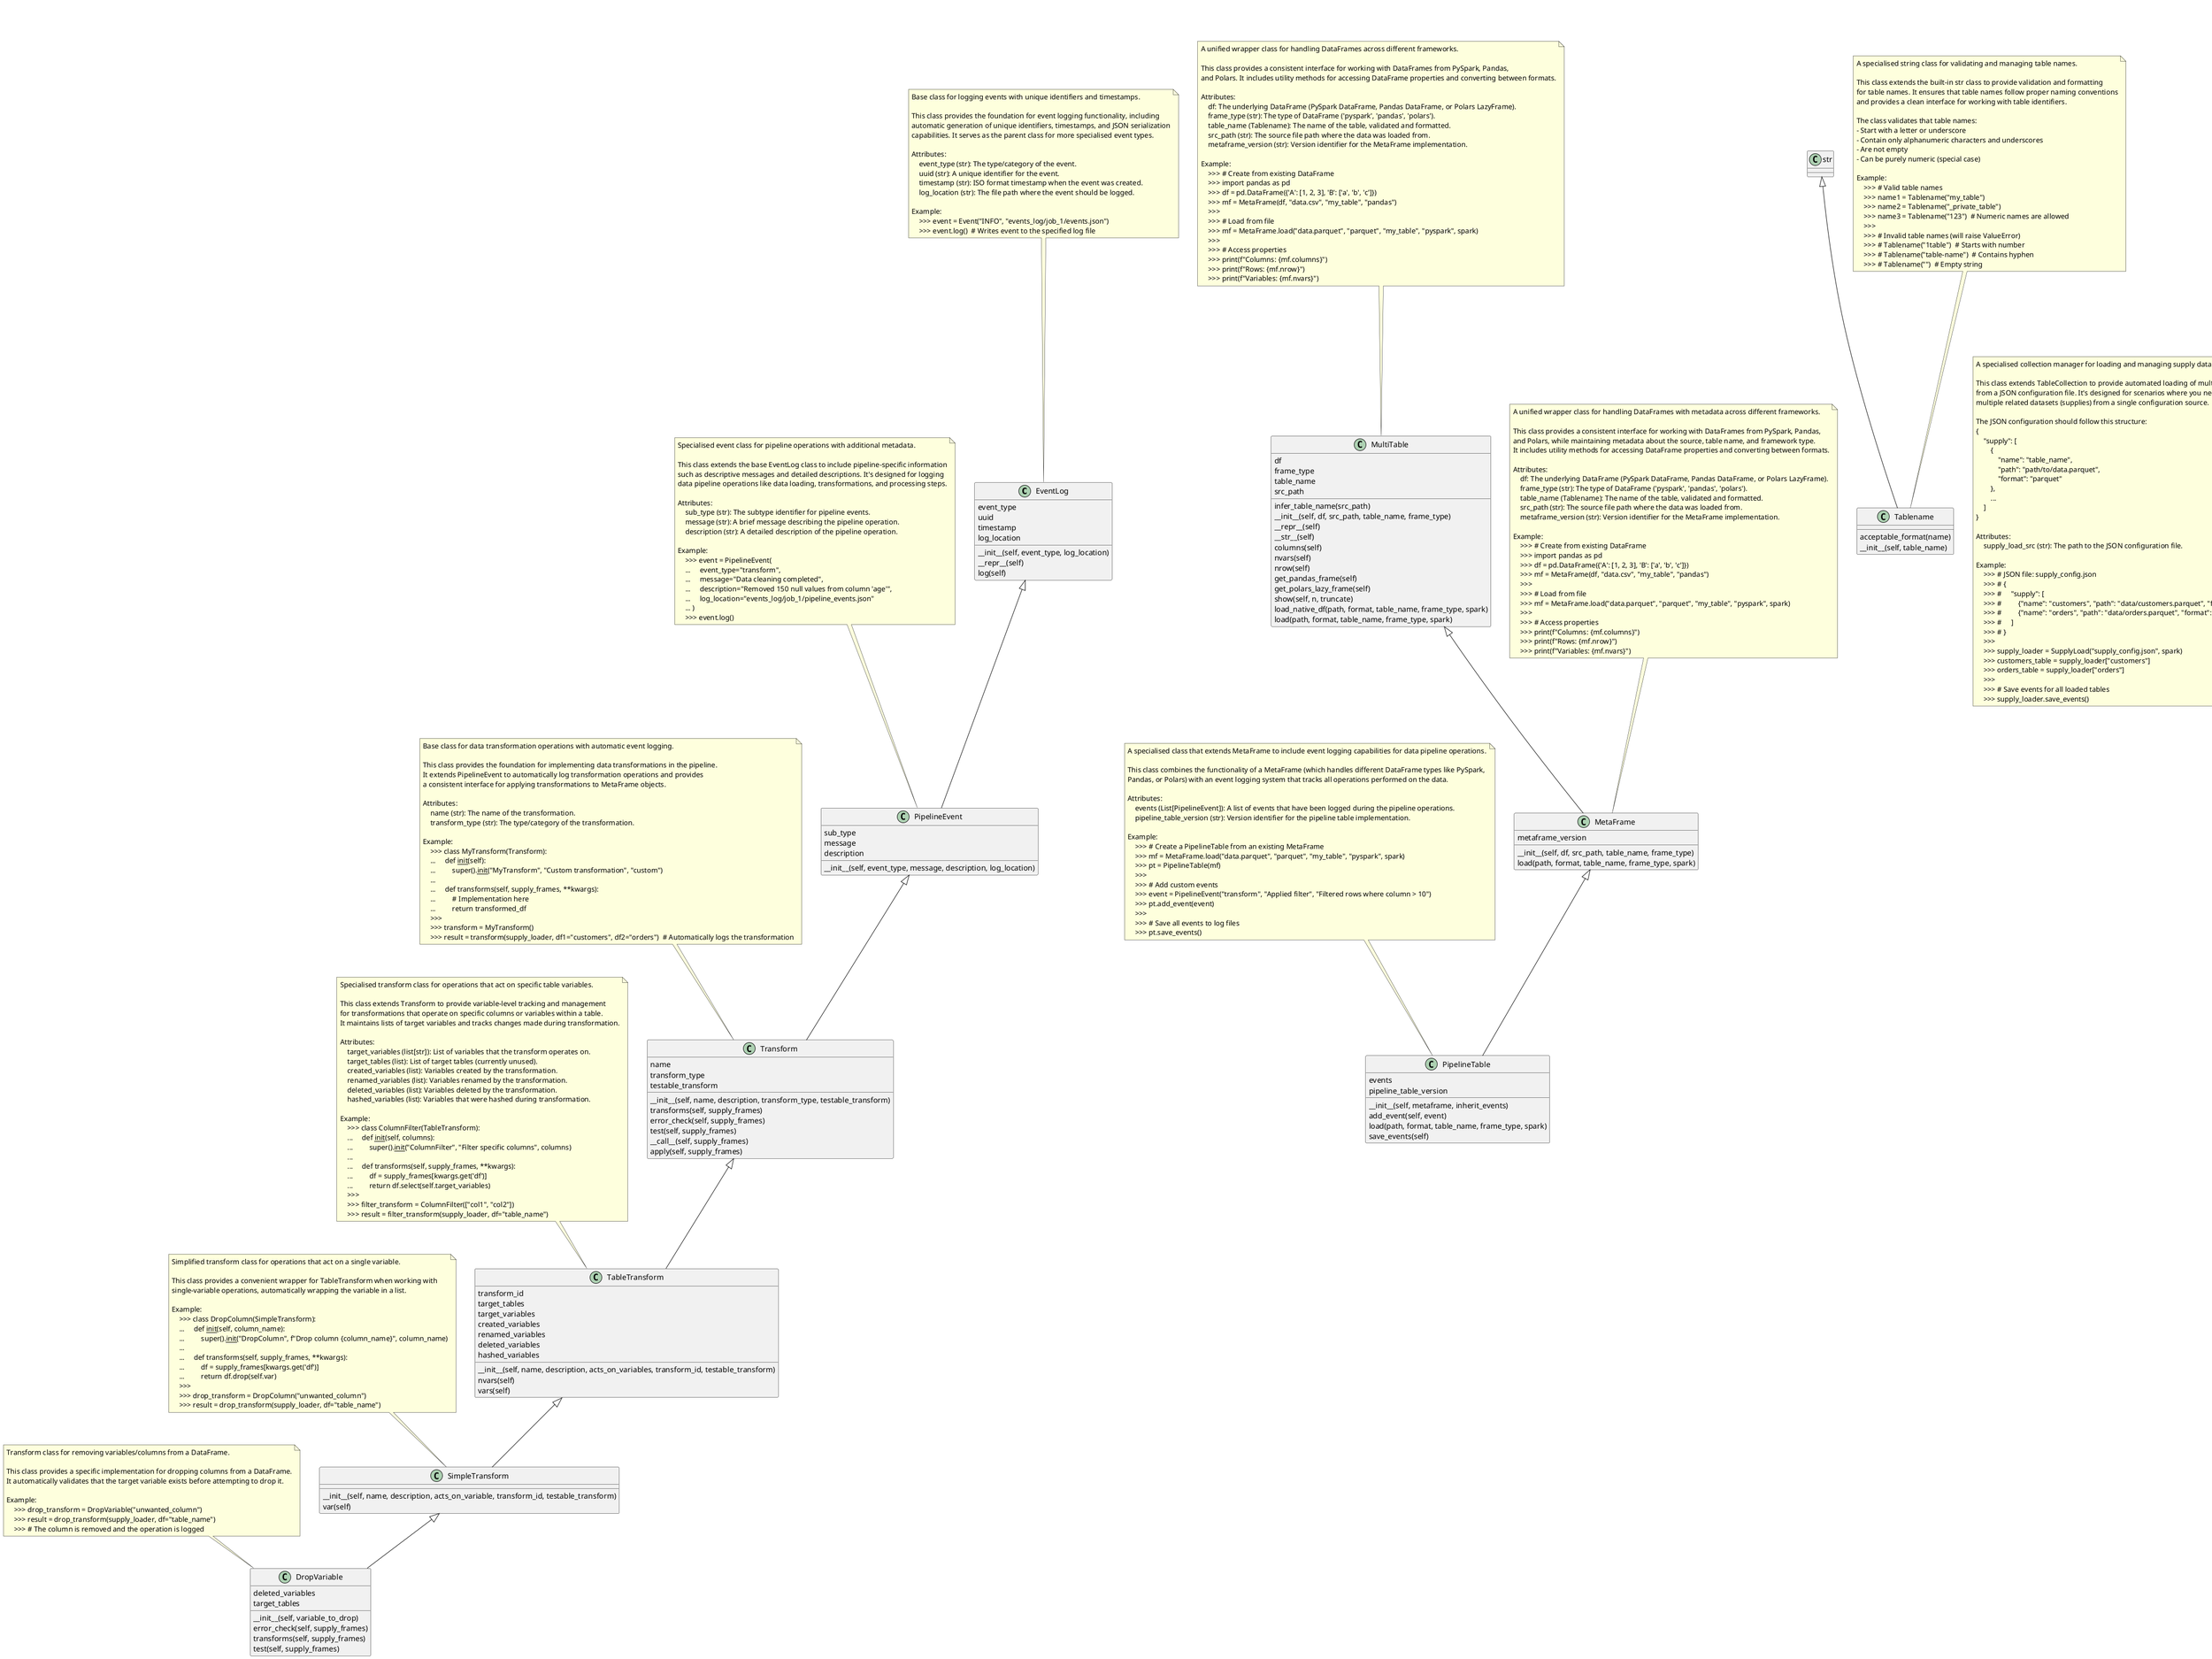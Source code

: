 @startuml

skinparam classAttributeIconSize 0

class EventLog{
    event_type
    uuid
    timestamp
    log_location
    __init__(self, event_type, log_location)
    __repr__(self)
    log(self)
}

class PipelineEvent{
    sub_type
    message
    description
    __init__(self, event_type, message, description, log_location)
}

class MetaFrame{
    metaframe_version
    __init__(self, df, src_path, table_name, frame_type)
    load(path, format, table_name, frame_type, spark)
}

class MultiTable{
    df
    frame_type
    table_name
    src_path
    infer_table_name(src_path)
    __init__(self, df, src_path, table_name, frame_type)
    __repr__(self)
    __str__(self)
    columns(self)
    nvars(self)
    nrow(self)
    get_pandas_frame(self)
    get_polars_lazy_frame(self)
    show(self, n, truncate)
    load_native_df(path, format, table_name, frame_type, spark)
    load(path, format, table_name, frame_type, spark)
}

class PipelineTable{
    events
    pipeline_table_version
    __init__(self, metaframe, inherit_events)
    add_event(self, event)
    load(path, format, table_name, frame_type, spark)
    save_events(self)
}

class Tablename{
    acceptable_format(name)
    __init__(self, table_name)
}

class TableCollection{
    tables
    named_tables
    collection_version
    __init__(self, tables)
    select_by_names(self)
    select_by_prefix(self, prefix)
    select_by_suffix(self, suffix)
    select_by_range(self, start_name, end_name)
    get_table_names(self)
    filter_tables(self, filter_func)
    get_table(self, name)
    __getitem__(self, name)
    __setitem__(self, name, table)
    __delitem__(self, name)
    __contains__(self, name)
    __len__(self)
    ntables(self)
    save_events(self, table_names)
}

class SupplyLoad{
    supply_load_src
    __init__(self, json_loc, spark)
    load_supplies(self, spark)
}

class Transform{
    name
    transform_type
    testable_transform
    __init__(self, name, description, transform_type, testable_transform)
    transforms(self, supply_frames)
    error_check(self, supply_frames)
    test(self, supply_frames)
    __call__(self, supply_frames)
    apply(self, supply_frames)
}

class TableTransform{
    transform_id
    target_tables
    target_variables
    created_variables
    renamed_variables
    deleted_variables
    hashed_variables
    __init__(self, name, description, acts_on_variables, transform_id, testable_transform)
    nvars(self)
    vars(self)
}

class SimpleTransform{
    __init__(self, name, description, acts_on_variable, transform_id, testable_transform)
    var(self)
}

class DropVariable{
    deleted_variables
    target_tables
    __init__(self, variable_to_drop)
    error_check(self, supply_frames)
    transforms(self, supply_frames)
    test(self, supply_frames)
}

EventLog <|-- PipelineEvent
MultiTable <|-- MetaFrame
MetaFrame <|-- PipelineTable
str <|-- Tablename
TableCollection <|-- SupplyLoad
PipelineEvent <|-- Transform
Transform <|-- TableTransform
TableTransform <|-- SimpleTransform
SimpleTransform <|-- DropVariable

note top of EventLog
Base class for logging events with unique identifiers and timestamps.

This class provides the foundation for event logging functionality, including
automatic generation of unique identifiers, timestamps, and JSON serialization
capabilities. It serves as the parent class for more specialised event types.

Attributes:
    event_type (str): The type/category of the event.
    uuid (str): A unique identifier for the event.
    timestamp (str): ISO format timestamp when the event was created.
    log_location (str): The file path where the event should be logged.
    
Example:
    >>> event = Event("INFO", "events_log/job_1/events.json")
    >>> event.log()  # Writes event to the specified log file
end note

note top of PipelineEvent
Specialised event class for pipeline operations with additional metadata.

This class extends the base EventLog class to include pipeline-specific information
such as descriptive messages and detailed descriptions. It's designed for logging
data pipeline operations like data loading, transformations, and processing steps.

Attributes:
    sub_type (str): The subtype identifier for pipeline events.
    message (str): A brief message describing the pipeline operation.
    description (str): A detailed description of the pipeline operation.
    
Example:
    >>> event = PipelineEvent(
    ...     event_type="transform",
    ...     message="Data cleaning completed",
    ...     description="Removed 150 null values from column 'age'",
    ...     log_location="events_log/job_1/pipeline_events.json"
    ... )
    >>> event.log()
end note

note top of MetaFrame
A unified wrapper class for handling DataFrames with metadata across different frameworks.

This class provides a consistent interface for working with DataFrames from PySpark, Pandas, 
and Polars, while maintaining metadata about the source, table name, and framework type.
It includes utility methods for accessing DataFrame properties and converting between formats.

Attributes:
    df: The underlying DataFrame (PySpark DataFrame, Pandas DataFrame, or Polars LazyFrame).
    frame_type (str): The type of DataFrame ('pyspark', 'pandas', 'polars').
    table_name (Tablename): The name of the table, validated and formatted.
    src_path (str): The source file path where the data was loaded from.
    metaframe_version (str): Version identifier for the MetaFrame implementation.
    
Example:
    >>> # Create from existing DataFrame
    >>> import pandas as pd
    >>> df = pd.DataFrame({'A': [1, 2, 3], 'B': ['a', 'b', 'c']})
    >>> mf = MetaFrame(df, "data.csv", "my_table", "pandas")
    >>> 
    >>> # Load from file
    >>> mf = MetaFrame.load("data.parquet", "parquet", "my_table", "pyspark", spark)
    >>> 
    >>> # Access properties
    >>> print(f"Columns: {mf.columns}")
    >>> print(f"Rows: {mf.nrow}")
    >>> print(f"Variables: {mf.nvars}")
end note

note top of MultiTable
A unified wrapper class for handling DataFrames across different frameworks.

This class provides a consistent interface for working with DataFrames from PySpark, Pandas, 
and Polars. It includes utility methods for accessing DataFrame properties and converting between formats.

Attributes:
    df: The underlying DataFrame (PySpark DataFrame, Pandas DataFrame, or Polars LazyFrame).
    frame_type (str): The type of DataFrame ('pyspark', 'pandas', 'polars').
    table_name (Tablename): The name of the table, validated and formatted.
    src_path (str): The source file path where the data was loaded from.
    metaframe_version (str): Version identifier for the MetaFrame implementation.
    
Example:
    >>> # Create from existing DataFrame
    >>> import pandas as pd
    >>> df = pd.DataFrame({'A': [1, 2, 3], 'B': ['a', 'b', 'c']})
    >>> mf = MetaFrame(df, "data.csv", "my_table", "pandas")
    >>> 
    >>> # Load from file
    >>> mf = MetaFrame.load("data.parquet", "parquet", "my_table", "pyspark", spark)
    >>> 
    >>> # Access properties
    >>> print(f"Columns: {mf.columns}")
    >>> print(f"Rows: {mf.nrow}")
    >>> print(f"Variables: {mf.nvars}")
end note

note top of PipelineTable
A specialised class that extends MetaFrame to include event logging capabilities for data pipeline operations.

This class combines the functionality of a MetaFrame (which handles different DataFrame types like PySpark, 
Pandas, or Polars) with an event logging system that tracks all operations performed on the data.

Attributes:
    events (List[PipelineEvent]): A list of events that have been logged during the pipeline operations.
    pipeline_table_version (str): Version identifier for the pipeline table implementation.
    
Example:
    >>> # Create a PipelineTable from an existing MetaFrame
    >>> mf = MetaFrame.load("data.parquet", "parquet", "my_table", "pyspark", spark)
    >>> pt = PipelineTable(mf)
    >>> 
    >>> # Add custom events
    >>> event = PipelineEvent("transform", "Applied filter", "Filtered rows where column > 10")
    >>> pt.add_event(event)
    >>> 
    >>> # Save all events to log files
    >>> pt.save_events()
end note

note top of Tablename
A specialised string class for validating and managing table names.

This class extends the built-in str class to provide validation and formatting
for table names. It ensures that table names follow proper naming conventions
and provides a clean interface for working with table identifiers.

The class validates that table names:
- Start with a letter or underscore
- Contain only alphanumeric characters and underscores
- Are not empty
- Can be purely numeric (special case)

Example:
    >>> # Valid table names
    >>> name1 = Tablename("my_table")
    >>> name2 = Tablename("_private_table")
    >>> name3 = Tablename("123")  # Numeric names are allowed
    >>> 
    >>> # Invalid table names (will raise ValueError)
    >>> # Tablename("1table")  # Starts with number
    >>> # Tablename("table-name")  # Contains hyphen
    >>> # Tablename("")  # Empty string
end note

note top of TableCollection
A collection manager for multiple PipelineTable objects with dictionary-like access.

This class provides a convenient way to manage multiple PipelineTable instances,
allowing access by name through dictionary-style operations. It maintains both
a list of tables and a dictionary for named access, ensuring consistency between
the two data structures.

Attributes:
    tables (list[PipelineTable]): List of all PipelineTable instances in the collection.
    named_tables (dict): Dictionary mapping table names to PipelineTable instances.
    
Example:
    >>> # Create an empty collection
    >>> pt_collection = TableCollection()
    >>> 
    >>> # Add tables
    >>> pt1 = PipelineTable.load("data1.parquet", "parquet", "table1")
    >>> pt2 = PipelineTable.load("data2.parquet", "parquet", "table2")
    >>> pt_collection["table1"] = pt1
    >>> pt_collection["table2"] = pt2
    >>> 
    >>> # Access tables
    >>> table = pt_collection["table1"]
    >>> table_count = len(pt_collection)
    >>> 
    >>> # Select tables by prefix
    >>> clus_tables = pt_collection.select_by_names("clus_*")
    >>> 
    >>> # Select tables by range
    >>> specific_tables = pt_collection.select_by_names("table1", "table3")
    >>> 
    >>> # Save all events
    >>> pt_collection.save_events()
end note

note top of SupplyLoad
A specialised collection manager for loading and managing supply data from JSON configuration files.

This class extends TableCollection to provide automated loading of multiple data sources
from a JSON configuration file. It's designed for scenarios where you need to load
multiple related datasets (supplies) from a single configuration source.

The JSON configuration should follow this structure:
{
    "supply": [
        {
            "name": "table_name",
            "path": "path/to/data.parquet",
            "format": "parquet"
        },
        ...
    ]
}

Attributes:
    supply_load_src (str): The path to the JSON configuration file.
    
Example:
    >>> # JSON file: supply_config.json
    >>> # {
    >>> #     "supply": [
    >>> #         {"name": "customers", "path": "data/customers.parquet", "format": "parquet"},
    >>> #         {"name": "orders", "path": "data/orders.parquet", "format": "parquet"}
    >>> #     ]
    >>> # }
    >>> 
    >>> supply_loader = SupplyLoad("supply_config.json", spark)
    >>> customers_table = supply_loader["customers"]
    >>> orders_table = supply_loader["orders"]
    >>> 
    >>> # Save events for all loaded tables
    >>> supply_loader.save_events()
end note

note top of Transform
Base class for data transformation operations with automatic event logging.

This class provides the foundation for implementing data transformations in the pipeline.
It extends PipelineEvent to automatically log transformation operations and provides
a consistent interface for applying transformations to MetaFrame objects.

Attributes:
    name (str): The name of the transformation.
    transform_type (str): The type/category of the transformation.
    
Example:
    >>> class MyTransform(Transform):
    ...     def __init__(self):
    ...         super().__init__("MyTransform", "Custom transformation", "custom")
    ...     
    ...     def transforms(self, supply_frames, **kwargs):
    ...         # Implementation here
    ...         return transformed_df
    >>> 
    >>> transform = MyTransform()
    >>> result = transform(supply_loader, df1="customers", df2="orders")  # Automatically logs the transformation
end note

note top of TableTransform
Specialised transform class for operations that act on specific table variables.

This class extends Transform to provide variable-level tracking and management
for transformations that operate on specific columns or variables within a table.
It maintains lists of target variables and tracks changes made during transformation.

Attributes:
    target_variables (list[str]): List of variables that the transform operates on.
    target_tables (list): List of target tables (currently unused).
    created_variables (list): Variables created by the transformation.
    renamed_variables (list): Variables renamed by the transformation.
    deleted_variables (list): Variables deleted by the transformation.
    hashed_variables (list): Variables that were hashed during transformation.
    
Example:
    >>> class ColumnFilter(TableTransform):
    ...     def __init__(self, columns):
    ...         super().__init__("ColumnFilter", "Filter specific columns", columns)
    ...     
    ...     def transforms(self, supply_frames, **kwargs):
    ...         df = supply_frames[kwargs.get('df')]
    ...         return df.select(self.target_variables)
    >>> 
    >>> filter_transform = ColumnFilter(["col1", "col2"])
    >>> result = filter_transform(supply_loader, df="table_name")
end note

note top of SimpleTransform
Simplified transform class for operations that act on a single variable.

This class provides a convenient wrapper for TableTransform when working with
single-variable operations, automatically wrapping the variable in a list.

Example:
    >>> class DropColumn(SimpleTransform):
    ...     def __init__(self, column_name):
    ...         super().__init__("DropColumn", f"Drop column {column_name}", column_name)
    ...     
    ...     def transforms(self, supply_frames, **kwargs):
    ...         df = supply_frames[kwargs.get('df')]
    ...         return df.drop(self.var)
    >>> 
    >>> drop_transform = DropColumn("unwanted_column")
    >>> result = drop_transform(supply_loader, df="table_name")
end note

note top of DropVariable
Transform class for removing variables/columns from a DataFrame.

This class provides a specific implementation for dropping columns from a DataFrame.
It automatically validates that the target variable exists before attempting to drop it.

Example:
    >>> drop_transform = DropVariable("unwanted_column")
    >>> result = drop_transform(supply_loader, df="table_name")
    >>> # The column is removed and the operation is logged
end note


@enduml